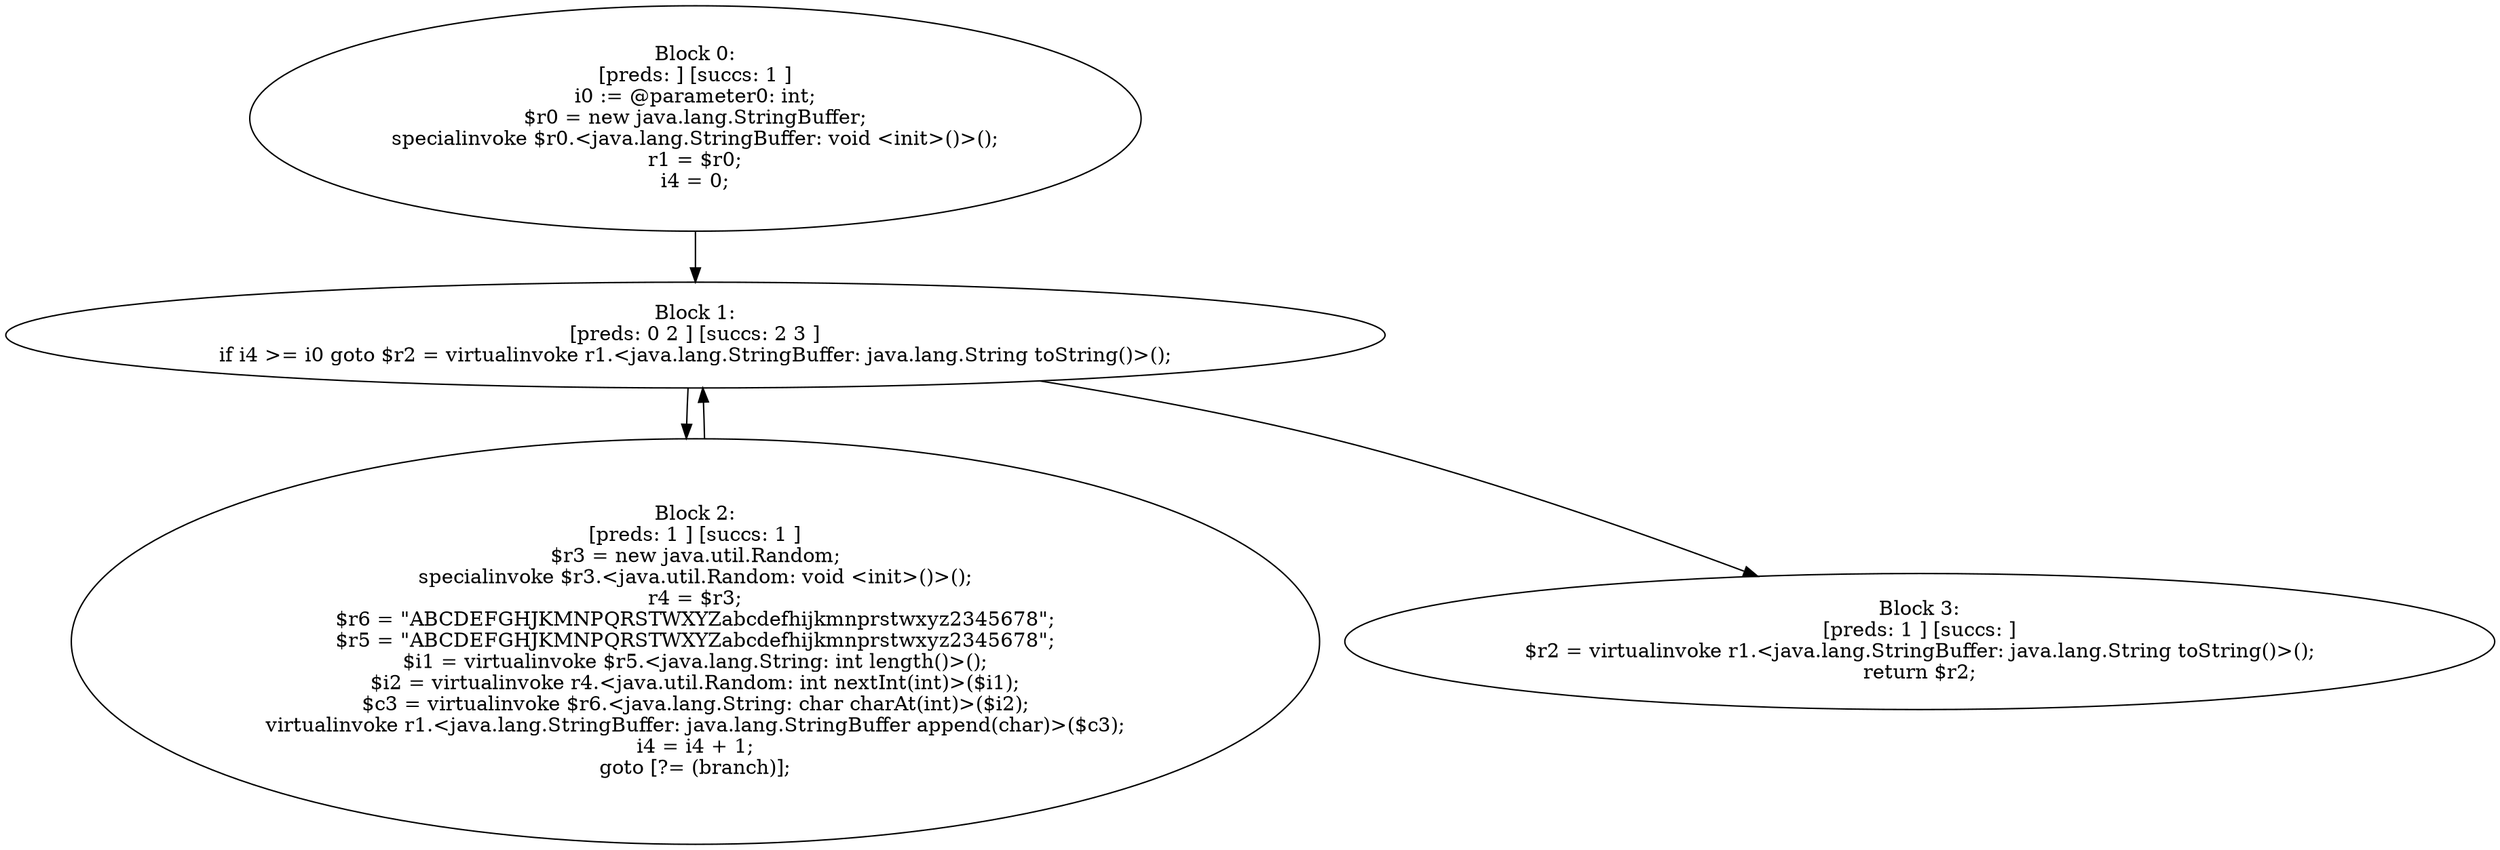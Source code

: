 digraph "unitGraph" {
    "Block 0:
[preds: ] [succs: 1 ]
i0 := @parameter0: int;
$r0 = new java.lang.StringBuffer;
specialinvoke $r0.<java.lang.StringBuffer: void <init>()>();
r1 = $r0;
i4 = 0;
"
    "Block 1:
[preds: 0 2 ] [succs: 2 3 ]
if i4 >= i0 goto $r2 = virtualinvoke r1.<java.lang.StringBuffer: java.lang.String toString()>();
"
    "Block 2:
[preds: 1 ] [succs: 1 ]
$r3 = new java.util.Random;
specialinvoke $r3.<java.util.Random: void <init>()>();
r4 = $r3;
$r6 = \"ABCDEFGHJKMNPQRSTWXYZabcdefhijkmnprstwxyz2345678\";
$r5 = \"ABCDEFGHJKMNPQRSTWXYZabcdefhijkmnprstwxyz2345678\";
$i1 = virtualinvoke $r5.<java.lang.String: int length()>();
$i2 = virtualinvoke r4.<java.util.Random: int nextInt(int)>($i1);
$c3 = virtualinvoke $r6.<java.lang.String: char charAt(int)>($i2);
virtualinvoke r1.<java.lang.StringBuffer: java.lang.StringBuffer append(char)>($c3);
i4 = i4 + 1;
goto [?= (branch)];
"
    "Block 3:
[preds: 1 ] [succs: ]
$r2 = virtualinvoke r1.<java.lang.StringBuffer: java.lang.String toString()>();
return $r2;
"
    "Block 0:
[preds: ] [succs: 1 ]
i0 := @parameter0: int;
$r0 = new java.lang.StringBuffer;
specialinvoke $r0.<java.lang.StringBuffer: void <init>()>();
r1 = $r0;
i4 = 0;
"->"Block 1:
[preds: 0 2 ] [succs: 2 3 ]
if i4 >= i0 goto $r2 = virtualinvoke r1.<java.lang.StringBuffer: java.lang.String toString()>();
";
    "Block 1:
[preds: 0 2 ] [succs: 2 3 ]
if i4 >= i0 goto $r2 = virtualinvoke r1.<java.lang.StringBuffer: java.lang.String toString()>();
"->"Block 2:
[preds: 1 ] [succs: 1 ]
$r3 = new java.util.Random;
specialinvoke $r3.<java.util.Random: void <init>()>();
r4 = $r3;
$r6 = \"ABCDEFGHJKMNPQRSTWXYZabcdefhijkmnprstwxyz2345678\";
$r5 = \"ABCDEFGHJKMNPQRSTWXYZabcdefhijkmnprstwxyz2345678\";
$i1 = virtualinvoke $r5.<java.lang.String: int length()>();
$i2 = virtualinvoke r4.<java.util.Random: int nextInt(int)>($i1);
$c3 = virtualinvoke $r6.<java.lang.String: char charAt(int)>($i2);
virtualinvoke r1.<java.lang.StringBuffer: java.lang.StringBuffer append(char)>($c3);
i4 = i4 + 1;
goto [?= (branch)];
";
    "Block 1:
[preds: 0 2 ] [succs: 2 3 ]
if i4 >= i0 goto $r2 = virtualinvoke r1.<java.lang.StringBuffer: java.lang.String toString()>();
"->"Block 3:
[preds: 1 ] [succs: ]
$r2 = virtualinvoke r1.<java.lang.StringBuffer: java.lang.String toString()>();
return $r2;
";
    "Block 2:
[preds: 1 ] [succs: 1 ]
$r3 = new java.util.Random;
specialinvoke $r3.<java.util.Random: void <init>()>();
r4 = $r3;
$r6 = \"ABCDEFGHJKMNPQRSTWXYZabcdefhijkmnprstwxyz2345678\";
$r5 = \"ABCDEFGHJKMNPQRSTWXYZabcdefhijkmnprstwxyz2345678\";
$i1 = virtualinvoke $r5.<java.lang.String: int length()>();
$i2 = virtualinvoke r4.<java.util.Random: int nextInt(int)>($i1);
$c3 = virtualinvoke $r6.<java.lang.String: char charAt(int)>($i2);
virtualinvoke r1.<java.lang.StringBuffer: java.lang.StringBuffer append(char)>($c3);
i4 = i4 + 1;
goto [?= (branch)];
"->"Block 1:
[preds: 0 2 ] [succs: 2 3 ]
if i4 >= i0 goto $r2 = virtualinvoke r1.<java.lang.StringBuffer: java.lang.String toString()>();
";
}
